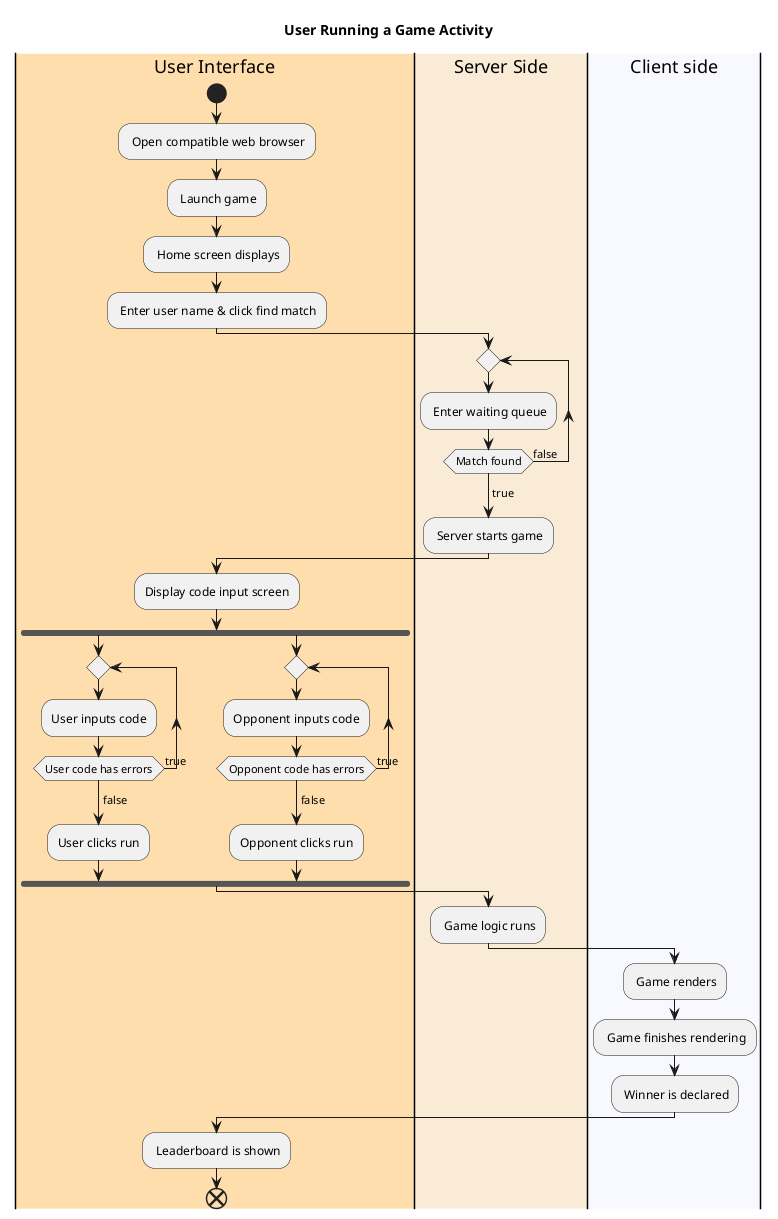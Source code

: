 @startuml Running Game Activity Diagram
title User Running a Game Activity


|#NavajoWhite|User Interface|
start
: Open compatible web browser;
: Launch game;
: Home screen displays;
: Enter user name & click find match;


|#AntiqueWhite|Server Side|
repeat
    : Enter waiting queue;
repeat while (Match found) is (false)
->true;


: Server starts game;
|User Interface|
:Display code input screen;
fork
    repeat
    :User inputs code;
    repeat while (User code has errors) is (true)
    ->false;
        :User clicks run;
fork again
    repeat
    :Opponent inputs code;
    repeat while (Opponent code has errors) is (true)
    ->false;
        :Opponent clicks run;
end fork

|Server Side|
: Game logic runs;
|#GhostWhite|Client side|
: Game renders;
: Game finishes rendering;
: Winner is declared;
|User Interface|
: Leaderboard is shown;
end

@enduml



@startuml Help button Activity Diagram
title User learning about game and settings

(*) --> "Open compatible web browser"
--> "Launch game"
--> "Home screen displays"
--> "Click on 'Help' Button or '?' Button"
--> "Help page displays"
--> "Exit help page"
--> "Home screen displays"
"Home screen displays" --> "Click on settings icon"
--> "Settings screen displays"
--> "User adjusts settings"
--> "User exits settings screen"
--> (*)


@enduml
